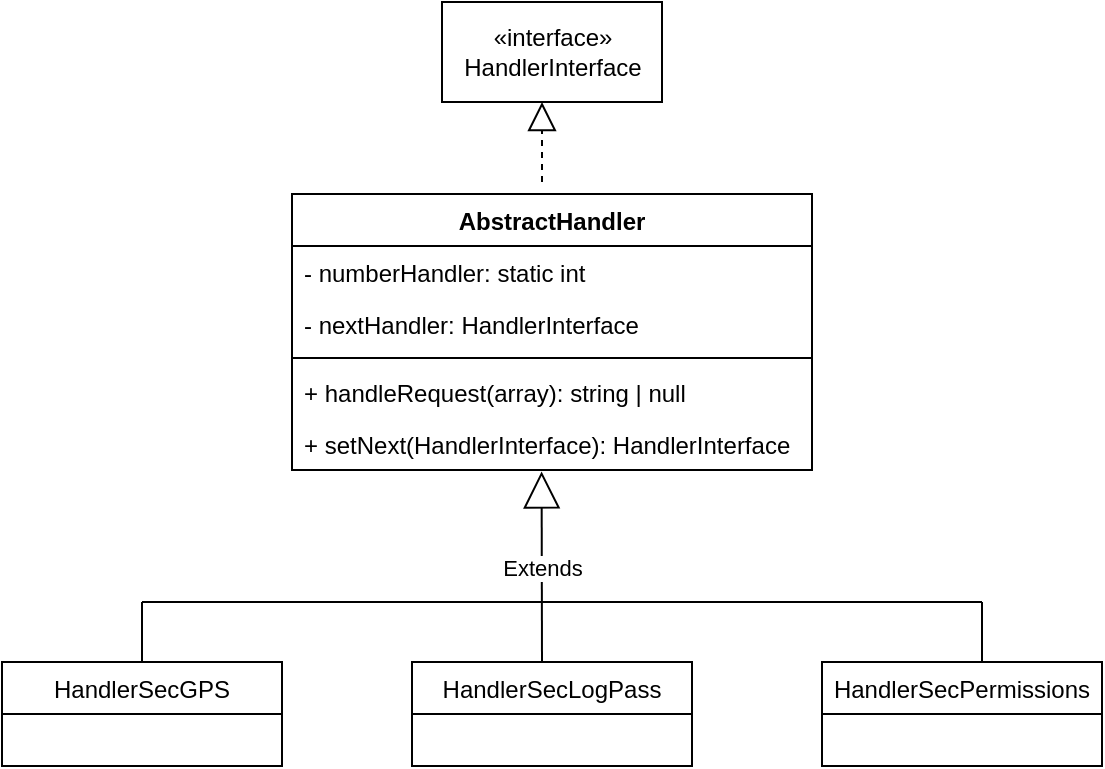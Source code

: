<mxfile version="14.7.4" type="embed"><diagram id="C5RBs43oDa-KdzZeNtuy" name="Page-1"><mxGraphModel dx="1142" dy="635" grid="1" gridSize="10" guides="1" tooltips="1" connect="1" arrows="1" fold="1" page="1" pageScale="1" pageWidth="1169" pageHeight="827" math="0" shadow="0"><root><mxCell id="WIyWlLk6GJQsqaUBKTNV-0"/><mxCell id="WIyWlLk6GJQsqaUBKTNV-1" parent="WIyWlLk6GJQsqaUBKTNV-0"/><mxCell id="0" value="«interface»&lt;br&gt;&lt;span style=&quot;text-align: left&quot;&gt;HandlerInterface&lt;/span&gt;" style="html=1;" parent="WIyWlLk6GJQsqaUBKTNV-1" vertex="1"><mxGeometry x="290" y="180" width="110" height="50" as="geometry"/></mxCell><mxCell id="5" value="AbstractHandler" style="swimlane;fontStyle=1;align=center;verticalAlign=top;childLayout=stackLayout;horizontal=1;startSize=26;horizontalStack=0;resizeParent=1;resizeParentMax=0;resizeLast=0;collapsible=1;marginBottom=0;" parent="WIyWlLk6GJQsqaUBKTNV-1" vertex="1"><mxGeometry x="215" y="276" width="260" height="138" as="geometry"/></mxCell><mxCell id="6" value="- numberHandler: static int" style="text;strokeColor=none;fillColor=none;align=left;verticalAlign=top;spacingLeft=4;spacingRight=4;overflow=hidden;rotatable=0;points=[[0,0.5],[1,0.5]];portConstraint=eastwest;" parent="5" vertex="1"><mxGeometry y="26" width="260" height="26" as="geometry"/></mxCell><mxCell id="9" value="- nextHandler: HandlerInterface" style="text;strokeColor=none;fillColor=none;align=left;verticalAlign=top;spacingLeft=4;spacingRight=4;overflow=hidden;rotatable=0;points=[[0,0.5],[1,0.5]];portConstraint=eastwest;" parent="5" vertex="1"><mxGeometry y="52" width="260" height="26" as="geometry"/></mxCell><mxCell id="7" value="" style="line;strokeWidth=1;fillColor=none;align=left;verticalAlign=middle;spacingTop=-1;spacingLeft=3;spacingRight=3;rotatable=0;labelPosition=right;points=[];portConstraint=eastwest;" parent="5" vertex="1"><mxGeometry y="78" width="260" height="8" as="geometry"/></mxCell><mxCell id="8" value="+ handleRequest(array): string | null" style="text;strokeColor=none;fillColor=none;align=left;verticalAlign=top;spacingLeft=4;spacingRight=4;overflow=hidden;rotatable=0;points=[[0,0.5],[1,0.5]];portConstraint=eastwest;" parent="5" vertex="1"><mxGeometry y="86" width="260" height="26" as="geometry"/></mxCell><mxCell id="10" value="+ setNext(HandlerInterface): HandlerInterface" style="text;strokeColor=none;fillColor=none;align=left;verticalAlign=top;spacingLeft=4;spacingRight=4;overflow=hidden;rotatable=0;points=[[0,0.5],[1,0.5]];portConstraint=eastwest;" vertex="1" parent="5"><mxGeometry y="112" width="260" height="26" as="geometry"/></mxCell><mxCell id="17" value="" style="endArrow=block;dashed=1;endFill=0;endSize=12;html=1;" edge="1" parent="5"><mxGeometry width="160" relative="1" as="geometry"><mxPoint x="125" y="-6" as="sourcePoint"/><mxPoint x="125" y="-46" as="targetPoint"/></mxGeometry></mxCell><mxCell id="11" value="HandlerSecGPS" style="swimlane;fontStyle=0;childLayout=stackLayout;horizontal=1;startSize=26;fillColor=none;horizontalStack=0;resizeParent=1;resizeParentMax=0;resizeLast=0;collapsible=1;marginBottom=0;" vertex="1" parent="WIyWlLk6GJQsqaUBKTNV-1"><mxGeometry x="70" y="510" width="140" height="52" as="geometry"/></mxCell><mxCell id="15" value="HandlerSecLogPass" style="swimlane;fontStyle=0;childLayout=stackLayout;horizontal=1;startSize=26;fillColor=none;horizontalStack=0;resizeParent=1;resizeParentMax=0;resizeLast=0;collapsible=1;marginBottom=0;" vertex="1" parent="WIyWlLk6GJQsqaUBKTNV-1"><mxGeometry x="275" y="510" width="140" height="52" as="geometry"/></mxCell><mxCell id="18" value="Extends" style="endArrow=block;endSize=16;endFill=0;html=1;entryX=0.48;entryY=1.027;entryDx=0;entryDy=0;entryPerimeter=0;" edge="1" parent="15" target="10"><mxGeometry width="160" relative="1" as="geometry"><mxPoint x="65" as="sourcePoint"/><mxPoint x="225" as="targetPoint"/></mxGeometry></mxCell><mxCell id="16" value="HandlerSecPermissions" style="swimlane;fontStyle=0;childLayout=stackLayout;horizontal=1;startSize=26;fillColor=none;horizontalStack=0;resizeParent=1;resizeParentMax=0;resizeLast=0;collapsible=1;marginBottom=0;" vertex="1" parent="WIyWlLk6GJQsqaUBKTNV-1"><mxGeometry x="480" y="510" width="140" height="52" as="geometry"/></mxCell><mxCell id="19" value="" style="endArrow=none;html=1;exitX=0.5;exitY=0;exitDx=0;exitDy=0;" edge="1" parent="WIyWlLk6GJQsqaUBKTNV-1" source="11"><mxGeometry width="50" height="50" relative="1" as="geometry"><mxPoint x="120" y="500" as="sourcePoint"/><mxPoint x="140" y="480" as="targetPoint"/></mxGeometry></mxCell><mxCell id="21" value="" style="endArrow=none;html=1;" edge="1" parent="WIyWlLk6GJQsqaUBKTNV-1"><mxGeometry width="50" height="50" relative="1" as="geometry"><mxPoint x="140" y="480" as="sourcePoint"/><mxPoint x="560" y="480" as="targetPoint"/></mxGeometry></mxCell><mxCell id="22" value="" style="endArrow=none;html=1;" edge="1" parent="WIyWlLk6GJQsqaUBKTNV-1"><mxGeometry width="50" height="50" relative="1" as="geometry"><mxPoint x="560" y="510" as="sourcePoint"/><mxPoint x="560" y="480" as="targetPoint"/></mxGeometry></mxCell></root></mxGraphModel></diagram></mxfile>